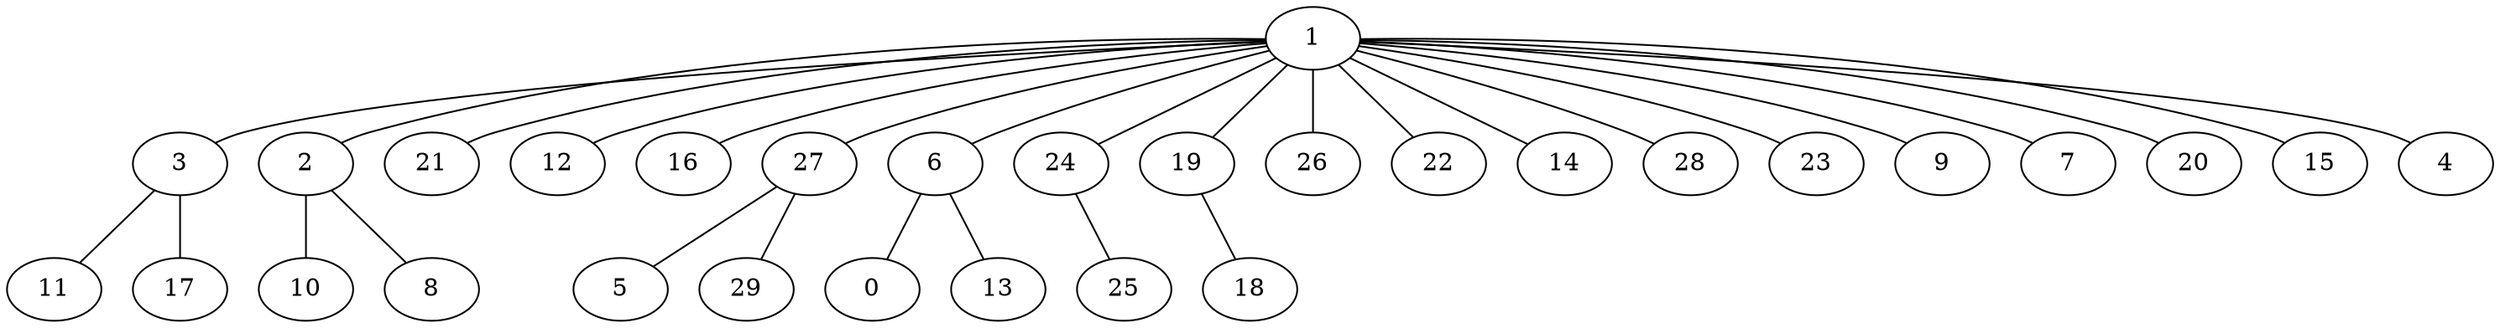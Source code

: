 strict graph G {
1;
3;
2;
21;
12;
16;
27;
6;
24;
19;
26;
22;
14;
28;
23;
9;
7;
20;
15;
4;
11;
17;
10;
8;
5;
29;
0;
13;
25;
18;
1 -- 3;
1 -- 2;
1 -- 21;
27 -- 29;
1 -- 12;
1 -- 16;
1 -- 27;
1 -- 6;
6 -- 13;
1 -- 24;
6 -- 0;
24 -- 25;
2 -- 8;
19 -- 18;
3 -- 11;
1 -- 19;
1 -- 26;
1 -- 22;
1 -- 14;
1 -- 28;
1 -- 23;
1 -- 9;
1 -- 7;
1 -- 20;
3 -- 17;
2 -- 10;
27 -- 5;
1 -- 15;
1 -- 4;
}
